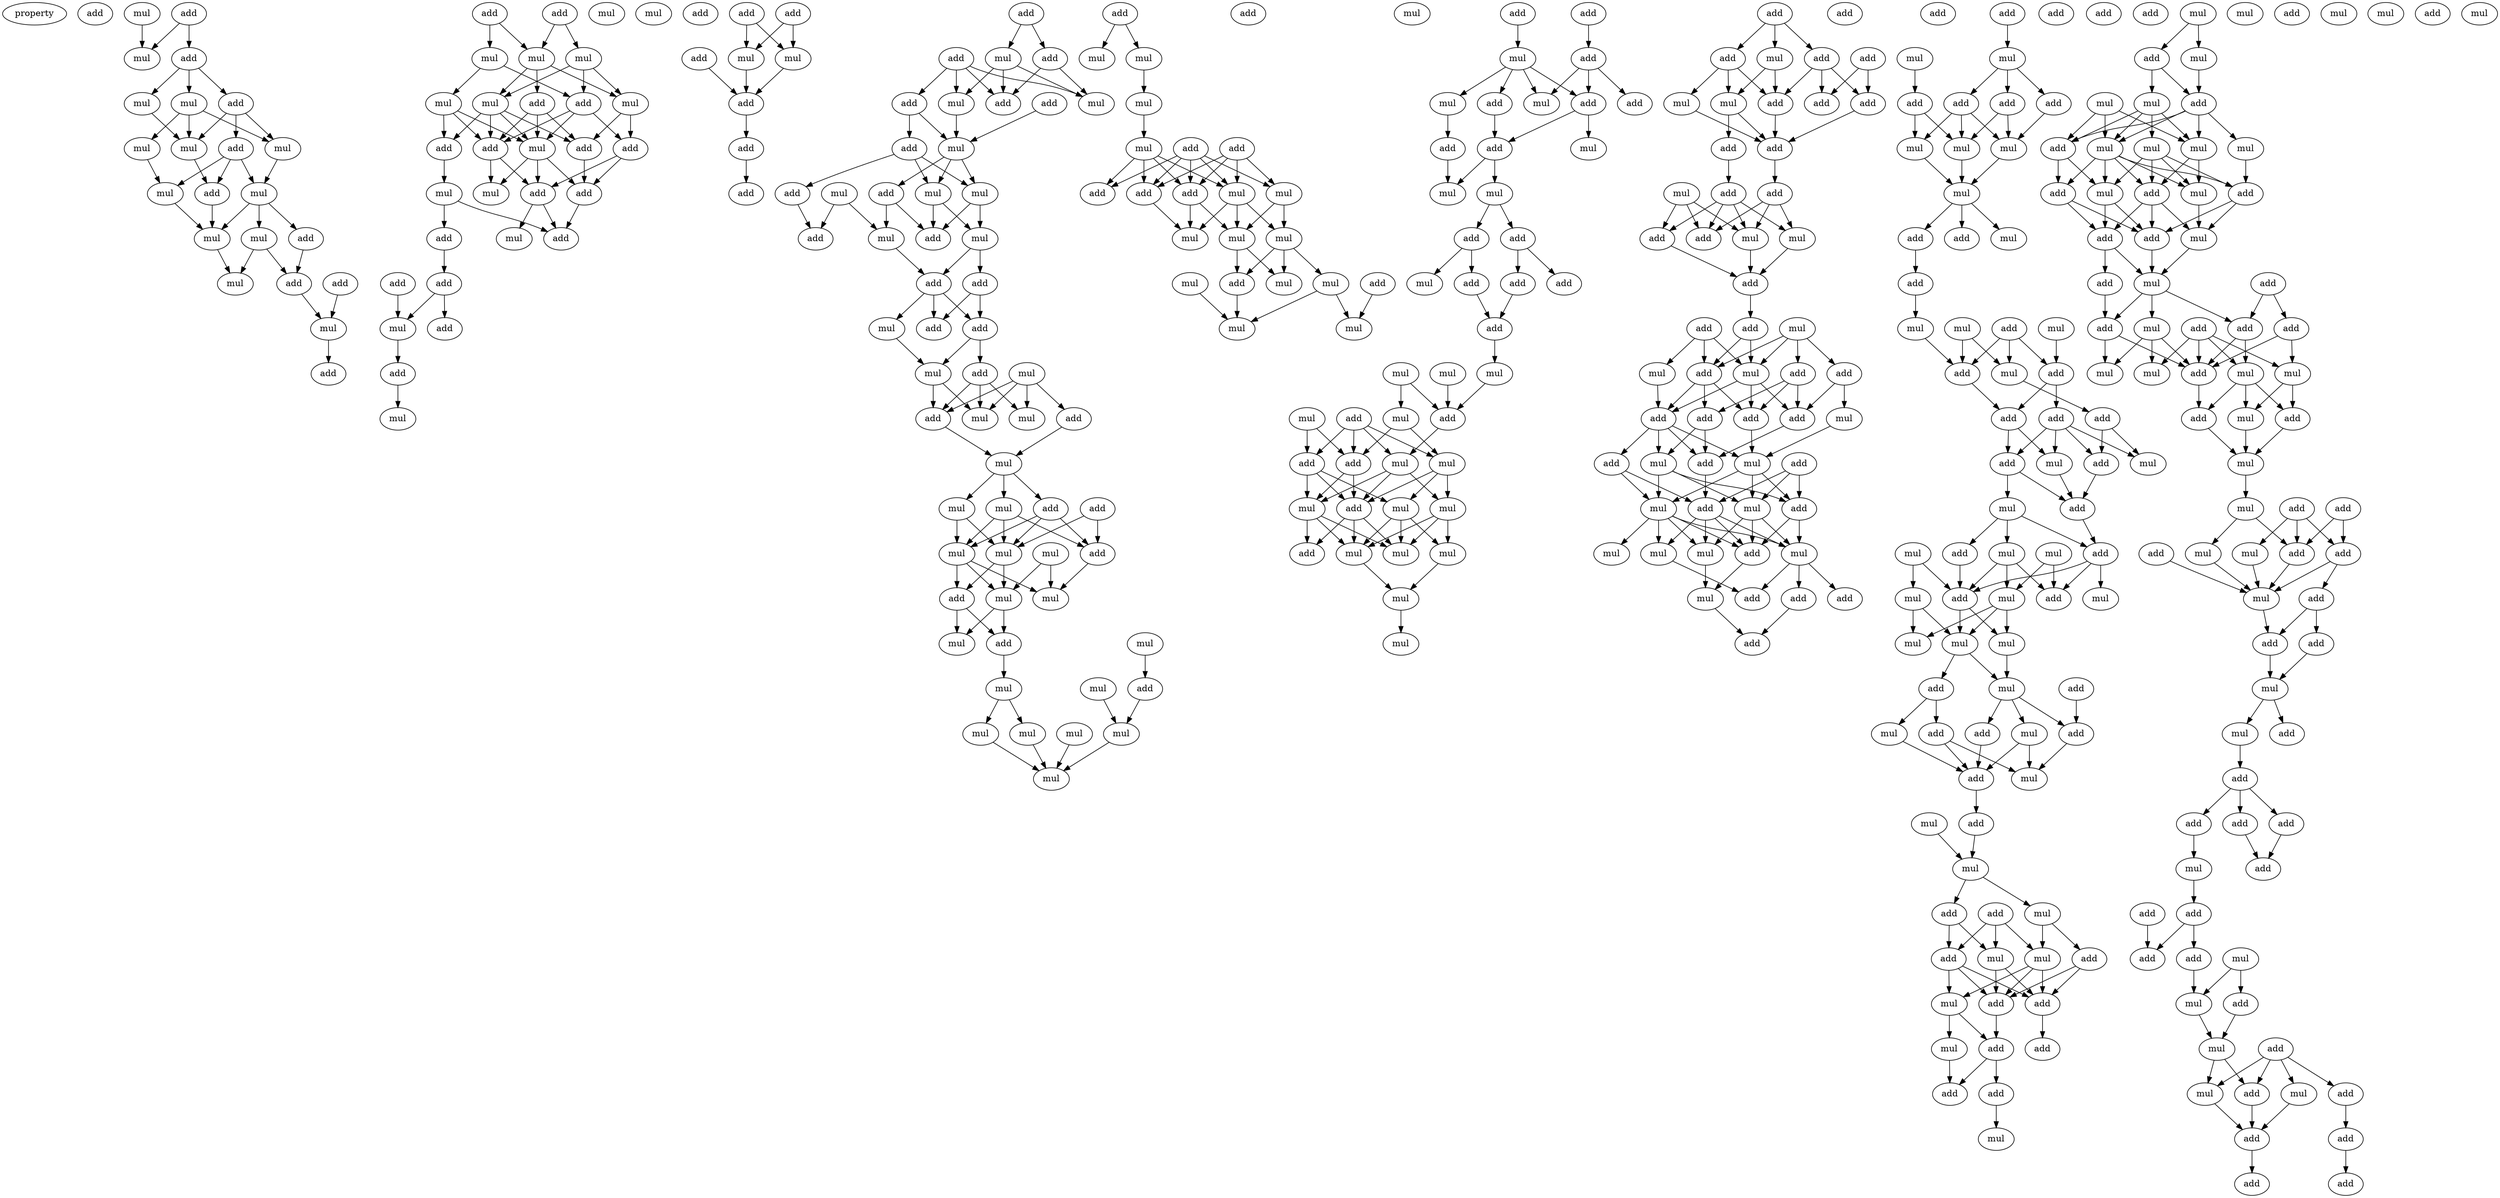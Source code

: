 digraph {
    node [fontcolor=black]
    property [mul=2,lf=1.9]
    0 [ label = add ];
    1 [ label = add ];
    2 [ label = mul ];
    3 [ label = mul ];
    4 [ label = add ];
    5 [ label = add ];
    6 [ label = mul ];
    7 [ label = mul ];
    8 [ label = add ];
    9 [ label = mul ];
    10 [ label = mul ];
    11 [ label = mul ];
    12 [ label = mul ];
    13 [ label = mul ];
    14 [ label = add ];
    15 [ label = mul ];
    16 [ label = mul ];
    17 [ label = add ];
    18 [ label = add ];
    19 [ label = add ];
    20 [ label = mul ];
    21 [ label = mul ];
    22 [ label = add ];
    23 [ label = add ];
    24 [ label = add ];
    25 [ label = mul ];
    26 [ label = mul ];
    27 [ label = mul ];
    28 [ label = mul ];
    29 [ label = mul ];
    30 [ label = mul ];
    31 [ label = add ];
    32 [ label = mul ];
    33 [ label = add ];
    34 [ label = add ];
    35 [ label = add ];
    36 [ label = add ];
    37 [ label = add ];
    38 [ label = mul ];
    39 [ label = add ];
    40 [ label = mul ];
    41 [ label = add ];
    42 [ label = mul ];
    43 [ label = add ];
    44 [ label = mul ];
    45 [ label = add ];
    46 [ label = add ];
    47 [ label = mul ];
    48 [ label = add ];
    49 [ label = mul ];
    50 [ label = add ];
    51 [ label = add ];
    52 [ label = add ];
    53 [ label = mul ];
    54 [ label = add ];
    55 [ label = add ];
    56 [ label = add ];
    57 [ label = mul ];
    58 [ label = mul ];
    59 [ label = add ];
    60 [ label = add ];
    61 [ label = add ];
    62 [ label = mul ];
    63 [ label = add ];
    64 [ label = add ];
    65 [ label = add ];
    66 [ label = add ];
    67 [ label = add ];
    68 [ label = add ];
    69 [ label = mul ];
    70 [ label = mul ];
    71 [ label = mul ];
    72 [ label = add ];
    73 [ label = mul ];
    74 [ label = mul ];
    75 [ label = add ];
    76 [ label = mul ];
    77 [ label = add ];
    78 [ label = mul ];
    79 [ label = mul ];
    80 [ label = add ];
    81 [ label = add ];
    82 [ label = add ];
    83 [ label = add ];
    84 [ label = add ];
    85 [ label = mul ];
    86 [ label = add ];
    87 [ label = mul ];
    88 [ label = mul ];
    89 [ label = add ];
    90 [ label = add ];
    91 [ label = add ];
    92 [ label = mul ];
    93 [ label = mul ];
    94 [ label = mul ];
    95 [ label = mul ];
    96 [ label = add ];
    97 [ label = add ];
    98 [ label = mul ];
    99 [ label = mul ];
    100 [ label = mul ];
    101 [ label = mul ];
    102 [ label = add ];
    103 [ label = mul ];
    104 [ label = mul ];
    105 [ label = add ];
    106 [ label = mul ];
    107 [ label = mul ];
    108 [ label = add ];
    109 [ label = add ];
    110 [ label = mul ];
    111 [ label = mul ];
    112 [ label = mul ];
    113 [ label = mul ];
    114 [ label = mul ];
    115 [ label = mul ];
    116 [ label = mul ];
    117 [ label = add ];
    118 [ label = mul ];
    119 [ label = mul ];
    120 [ label = add ];
    121 [ label = mul ];
    122 [ label = add ];
    123 [ label = mul ];
    124 [ label = add ];
    125 [ label = mul ];
    126 [ label = add ];
    127 [ label = mul ];
    128 [ label = add ];
    129 [ label = add ];
    130 [ label = mul ];
    131 [ label = mul ];
    132 [ label = mul ];
    133 [ label = add ];
    134 [ label = add ];
    135 [ label = mul ];
    136 [ label = mul ];
    137 [ label = mul ];
    138 [ label = mul ];
    139 [ label = mul ];
    140 [ label = mul ];
    141 [ label = add ];
    142 [ label = add ];
    143 [ label = mul ];
    144 [ label = add ];
    145 [ label = mul ];
    146 [ label = mul ];
    147 [ label = add ];
    148 [ label = add ];
    149 [ label = add ];
    150 [ label = add ];
    151 [ label = add ];
    152 [ label = mul ];
    153 [ label = mul ];
    154 [ label = mul ];
    155 [ label = add ];
    156 [ label = add ];
    157 [ label = mul ];
    158 [ label = add ];
    159 [ label = add ];
    160 [ label = add ];
    161 [ label = add ];
    162 [ label = mul ];
    163 [ label = mul ];
    164 [ label = mul ];
    165 [ label = add ];
    166 [ label = mul ];
    167 [ label = add ];
    168 [ label = mul ];
    169 [ label = add ];
    170 [ label = mul ];
    171 [ label = add ];
    172 [ label = mul ];
    173 [ label = mul ];
    174 [ label = mul ];
    175 [ label = add ];
    176 [ label = mul ];
    177 [ label = mul ];
    178 [ label = add ];
    179 [ label = mul ];
    180 [ label = mul ];
    181 [ label = mul ];
    182 [ label = mul ];
    183 [ label = add ];
    184 [ label = mul ];
    185 [ label = add ];
    186 [ label = add ];
    187 [ label = add ];
    188 [ label = add ];
    189 [ label = mul ];
    190 [ label = add ];
    191 [ label = mul ];
    192 [ label = add ];
    193 [ label = add ];
    194 [ label = add ];
    195 [ label = add ];
    196 [ label = add ];
    197 [ label = add ];
    198 [ label = mul ];
    199 [ label = mul ];
    200 [ label = mul ];
    201 [ label = add ];
    202 [ label = add ];
    203 [ label = add ];
    204 [ label = add ];
    205 [ label = add ];
    206 [ label = mul ];
    207 [ label = add ];
    208 [ label = mul ];
    209 [ label = add ];
    210 [ label = add ];
    211 [ label = mul ];
    212 [ label = add ];
    213 [ label = add ];
    214 [ label = add ];
    215 [ label = add ];
    216 [ label = mul ];
    217 [ label = mul ];
    218 [ label = add ];
    219 [ label = add ];
    220 [ label = add ];
    221 [ label = mul ];
    222 [ label = mul ];
    223 [ label = mul ];
    224 [ label = add ];
    225 [ label = add ];
    226 [ label = mul ];
    227 [ label = mul ];
    228 [ label = mul ];
    229 [ label = add ];
    230 [ label = mul ];
    231 [ label = add ];
    232 [ label = mul ];
    233 [ label = add ];
    234 [ label = add ];
    235 [ label = add ];
    236 [ label = add ];
    237 [ label = add ];
    238 [ label = mul ];
    239 [ label = mul ];
    240 [ label = add ];
    241 [ label = add ];
    242 [ label = add ];
    243 [ label = add ];
    244 [ label = mul ];
    245 [ label = mul ];
    246 [ label = mul ];
    247 [ label = mul ];
    248 [ label = add ];
    249 [ label = add ];
    250 [ label = mul ];
    251 [ label = add ];
    252 [ label = mul ];
    253 [ label = add ];
    254 [ label = mul ];
    255 [ label = mul ];
    256 [ label = add ];
    257 [ label = add ];
    258 [ label = mul ];
    259 [ label = add ];
    260 [ label = add ];
    261 [ label = add ];
    262 [ label = mul ];
    263 [ label = add ];
    264 [ label = mul ];
    265 [ label = add ];
    266 [ label = mul ];
    267 [ label = add ];
    268 [ label = mul ];
    269 [ label = mul ];
    270 [ label = add ];
    271 [ label = mul ];
    272 [ label = add ];
    273 [ label = mul ];
    274 [ label = mul ];
    275 [ label = add ];
    276 [ label = mul ];
    277 [ label = add ];
    278 [ label = mul ];
    279 [ label = mul ];
    280 [ label = mul ];
    281 [ label = add ];
    282 [ label = add ];
    283 [ label = mul ];
    284 [ label = add ];
    285 [ label = add ];
    286 [ label = add ];
    287 [ label = mul ];
    288 [ label = mul ];
    289 [ label = add ];
    290 [ label = mul ];
    291 [ label = add ];
    292 [ label = add ];
    293 [ label = mul ];
    294 [ label = add ];
    295 [ label = mul ];
    296 [ label = add ];
    297 [ label = mul ];
    298 [ label = add ];
    299 [ label = add ];
    300 [ label = mul ];
    301 [ label = add ];
    302 [ label = mul ];
    303 [ label = mul ];
    304 [ label = add ];
    305 [ label = add ];
    306 [ label = add ];
    307 [ label = add ];
    308 [ label = add ];
    309 [ label = mul ];
    310 [ label = add ];
    311 [ label = add ];
    312 [ label = mul ];
    313 [ label = mul ];
    314 [ label = mul ];
    315 [ label = mul ];
    316 [ label = add ];
    317 [ label = mul ];
    318 [ label = add ];
    319 [ label = mul ];
    320 [ label = add ];
    321 [ label = mul ];
    322 [ label = mul ];
    323 [ label = mul ];
    324 [ label = add ];
    325 [ label = mul ];
    326 [ label = mul ];
    327 [ label = mul ];
    328 [ label = add ];
    329 [ label = add ];
    330 [ label = mul ];
    331 [ label = add ];
    332 [ label = mul ];
    333 [ label = add ];
    334 [ label = add ];
    335 [ label = add ];
    336 [ label = add ];
    337 [ label = mul ];
    338 [ label = add ];
    339 [ label = add ];
    340 [ label = mul ];
    341 [ label = add ];
    342 [ label = add ];
    343 [ label = mul ];
    344 [ label = mul ];
    345 [ label = mul ];
    346 [ label = add ];
    347 [ label = mul ];
    348 [ label = add ];
    349 [ label = add ];
    350 [ label = mul ];
    351 [ label = mul ];
    352 [ label = add ];
    353 [ label = add ];
    354 [ label = mul ];
    355 [ label = mul ];
    356 [ label = add ];
    357 [ label = add ];
    358 [ label = mul ];
    359 [ label = mul ];
    360 [ label = add ];
    361 [ label = mul ];
    362 [ label = add ];
    363 [ label = add ];
    364 [ label = add ];
    365 [ label = mul ];
    366 [ label = mul ];
    367 [ label = add ];
    368 [ label = add ];
    369 [ label = add ];
    370 [ label = add ];
    371 [ label = add ];
    372 [ label = add ];
    373 [ label = mul ];
    374 [ label = add ];
    375 [ label = add ];
    376 [ label = add ];
    377 [ label = mul ];
    378 [ label = add ];
    379 [ label = mul ];
    380 [ label = add ];
    381 [ label = add ];
    382 [ label = mul ];
    383 [ label = add ];
    384 [ label = mul ];
    385 [ label = mul ];
    386 [ label = add ];
    387 [ label = add ];
    388 [ label = add ];
    389 [ label = add ];
    390 [ label = add ];
    391 [ label = add ];
    392 [ label = mul ];
    1 -> 3 [ name = 0 ];
    1 -> 4 [ name = 1 ];
    2 -> 3 [ name = 2 ];
    4 -> 5 [ name = 3 ];
    4 -> 6 [ name = 4 ];
    4 -> 7 [ name = 5 ];
    5 -> 8 [ name = 6 ];
    5 -> 10 [ name = 7 ];
    5 -> 11 [ name = 8 ];
    6 -> 10 [ name = 9 ];
    7 -> 9 [ name = 10 ];
    7 -> 10 [ name = 11 ];
    7 -> 11 [ name = 12 ];
    8 -> 12 [ name = 13 ];
    8 -> 13 [ name = 14 ];
    8 -> 14 [ name = 15 ];
    9 -> 12 [ name = 16 ];
    10 -> 14 [ name = 17 ];
    11 -> 13 [ name = 18 ];
    12 -> 15 [ name = 19 ];
    13 -> 15 [ name = 20 ];
    13 -> 16 [ name = 21 ];
    13 -> 17 [ name = 22 ];
    14 -> 15 [ name = 23 ];
    15 -> 20 [ name = 24 ];
    16 -> 19 [ name = 25 ];
    16 -> 20 [ name = 26 ];
    17 -> 19 [ name = 27 ];
    18 -> 21 [ name = 28 ];
    19 -> 21 [ name = 29 ];
    21 -> 23 [ name = 30 ];
    22 -> 26 [ name = 31 ];
    22 -> 27 [ name = 32 ];
    24 -> 27 [ name = 33 ];
    24 -> 28 [ name = 34 ];
    26 -> 30 [ name = 35 ];
    26 -> 31 [ name = 36 ];
    27 -> 29 [ name = 37 ];
    27 -> 32 [ name = 38 ];
    27 -> 33 [ name = 39 ];
    28 -> 29 [ name = 40 ];
    28 -> 31 [ name = 41 ];
    28 -> 32 [ name = 42 ];
    29 -> 34 [ name = 43 ];
    29 -> 35 [ name = 44 ];
    29 -> 37 [ name = 45 ];
    29 -> 38 [ name = 46 ];
    30 -> 34 [ name = 47 ];
    30 -> 35 [ name = 48 ];
    30 -> 38 [ name = 49 ];
    31 -> 35 [ name = 50 ];
    31 -> 36 [ name = 51 ];
    31 -> 38 [ name = 52 ];
    32 -> 36 [ name = 53 ];
    32 -> 37 [ name = 54 ];
    33 -> 35 [ name = 55 ];
    33 -> 37 [ name = 56 ];
    33 -> 38 [ name = 57 ];
    34 -> 40 [ name = 58 ];
    35 -> 39 [ name = 59 ];
    35 -> 42 [ name = 60 ];
    36 -> 39 [ name = 61 ];
    36 -> 41 [ name = 62 ];
    37 -> 41 [ name = 63 ];
    38 -> 39 [ name = 64 ];
    38 -> 41 [ name = 65 ];
    38 -> 42 [ name = 66 ];
    39 -> 43 [ name = 67 ];
    39 -> 44 [ name = 68 ];
    40 -> 43 [ name = 69 ];
    40 -> 45 [ name = 70 ];
    41 -> 43 [ name = 71 ];
    45 -> 46 [ name = 72 ];
    46 -> 49 [ name = 73 ];
    46 -> 50 [ name = 74 ];
    48 -> 49 [ name = 75 ];
    49 -> 52 [ name = 76 ];
    52 -> 53 [ name = 77 ];
    54 -> 57 [ name = 78 ];
    54 -> 58 [ name = 79 ];
    55 -> 57 [ name = 80 ];
    55 -> 58 [ name = 81 ];
    56 -> 59 [ name = 82 ];
    57 -> 59 [ name = 83 ];
    58 -> 59 [ name = 84 ];
    59 -> 60 [ name = 85 ];
    60 -> 63 [ name = 86 ];
    61 -> 62 [ name = 87 ];
    61 -> 64 [ name = 88 ];
    62 -> 68 [ name = 89 ];
    62 -> 69 [ name = 90 ];
    62 -> 70 [ name = 91 ];
    64 -> 68 [ name = 92 ];
    64 -> 69 [ name = 93 ];
    65 -> 67 [ name = 94 ];
    65 -> 68 [ name = 95 ];
    65 -> 69 [ name = 96 ];
    65 -> 70 [ name = 97 ];
    66 -> 71 [ name = 98 ];
    67 -> 71 [ name = 99 ];
    67 -> 72 [ name = 100 ];
    70 -> 71 [ name = 101 ];
    71 -> 73 [ name = 102 ];
    71 -> 74 [ name = 103 ];
    71 -> 75 [ name = 104 ];
    72 -> 73 [ name = 105 ];
    72 -> 74 [ name = 106 ];
    72 -> 77 [ name = 107 ];
    73 -> 78 [ name = 108 ];
    73 -> 81 [ name = 109 ];
    74 -> 78 [ name = 110 ];
    74 -> 81 [ name = 111 ];
    75 -> 79 [ name = 112 ];
    75 -> 81 [ name = 113 ];
    76 -> 79 [ name = 114 ];
    76 -> 80 [ name = 115 ];
    77 -> 80 [ name = 116 ];
    78 -> 82 [ name = 117 ];
    78 -> 83 [ name = 118 ];
    79 -> 82 [ name = 119 ];
    82 -> 84 [ name = 120 ];
    82 -> 85 [ name = 121 ];
    82 -> 86 [ name = 122 ];
    83 -> 84 [ name = 123 ];
    83 -> 86 [ name = 124 ];
    85 -> 87 [ name = 125 ];
    86 -> 87 [ name = 126 ];
    86 -> 89 [ name = 127 ];
    87 -> 91 [ name = 128 ];
    87 -> 93 [ name = 129 ];
    88 -> 90 [ name = 130 ];
    88 -> 91 [ name = 131 ];
    88 -> 92 [ name = 132 ];
    88 -> 93 [ name = 133 ];
    89 -> 91 [ name = 134 ];
    89 -> 92 [ name = 135 ];
    89 -> 93 [ name = 136 ];
    90 -> 94 [ name = 137 ];
    91 -> 94 [ name = 138 ];
    94 -> 95 [ name = 139 ];
    94 -> 97 [ name = 140 ];
    94 -> 98 [ name = 141 ];
    95 -> 99 [ name = 142 ];
    95 -> 100 [ name = 143 ];
    96 -> 99 [ name = 144 ];
    96 -> 102 [ name = 145 ];
    97 -> 99 [ name = 146 ];
    97 -> 100 [ name = 147 ];
    97 -> 102 [ name = 148 ];
    98 -> 99 [ name = 149 ];
    98 -> 100 [ name = 150 ];
    98 -> 102 [ name = 151 ];
    99 -> 104 [ name = 152 ];
    99 -> 105 [ name = 153 ];
    100 -> 103 [ name = 154 ];
    100 -> 104 [ name = 155 ];
    100 -> 105 [ name = 156 ];
    101 -> 103 [ name = 157 ];
    101 -> 104 [ name = 158 ];
    102 -> 103 [ name = 159 ];
    104 -> 106 [ name = 160 ];
    104 -> 108 [ name = 161 ];
    105 -> 106 [ name = 162 ];
    105 -> 108 [ name = 163 ];
    107 -> 109 [ name = 164 ];
    108 -> 110 [ name = 165 ];
    109 -> 115 [ name = 166 ];
    110 -> 112 [ name = 167 ];
    110 -> 114 [ name = 168 ];
    111 -> 115 [ name = 169 ];
    112 -> 116 [ name = 170 ];
    113 -> 116 [ name = 171 ];
    114 -> 116 [ name = 172 ];
    115 -> 116 [ name = 173 ];
    117 -> 118 [ name = 174 ];
    117 -> 119 [ name = 175 ];
    119 -> 121 [ name = 176 ];
    121 -> 123 [ name = 177 ];
    122 -> 125 [ name = 178 ];
    122 -> 126 [ name = 179 ];
    122 -> 127 [ name = 180 ];
    122 -> 129 [ name = 181 ];
    123 -> 126 [ name = 182 ];
    123 -> 127 [ name = 183 ];
    123 -> 128 [ name = 184 ];
    123 -> 129 [ name = 185 ];
    124 -> 125 [ name = 186 ];
    124 -> 126 [ name = 187 ];
    124 -> 127 [ name = 188 ];
    124 -> 128 [ name = 189 ];
    124 -> 129 [ name = 190 ];
    125 -> 130 [ name = 191 ];
    125 -> 131 [ name = 192 ];
    126 -> 131 [ name = 193 ];
    126 -> 132 [ name = 194 ];
    127 -> 130 [ name = 195 ];
    127 -> 131 [ name = 196 ];
    127 -> 132 [ name = 197 ];
    129 -> 132 [ name = 198 ];
    130 -> 134 [ name = 199 ];
    130 -> 135 [ name = 200 ];
    130 -> 137 [ name = 201 ];
    131 -> 134 [ name = 202 ];
    131 -> 135 [ name = 203 ];
    133 -> 138 [ name = 204 ];
    134 -> 139 [ name = 205 ];
    136 -> 139 [ name = 206 ];
    137 -> 138 [ name = 207 ];
    137 -> 139 [ name = 208 ];
    141 -> 144 [ name = 209 ];
    142 -> 143 [ name = 210 ];
    143 -> 145 [ name = 211 ];
    143 -> 146 [ name = 212 ];
    143 -> 148 [ name = 213 ];
    143 -> 149 [ name = 214 ];
    144 -> 145 [ name = 215 ];
    144 -> 147 [ name = 216 ];
    144 -> 149 [ name = 217 ];
    146 -> 151 [ name = 218 ];
    148 -> 150 [ name = 219 ];
    149 -> 150 [ name = 220 ];
    149 -> 152 [ name = 221 ];
    150 -> 153 [ name = 222 ];
    150 -> 154 [ name = 223 ];
    151 -> 153 [ name = 224 ];
    154 -> 155 [ name = 225 ];
    154 -> 156 [ name = 226 ];
    155 -> 157 [ name = 227 ];
    155 -> 160 [ name = 228 ];
    156 -> 158 [ name = 229 ];
    156 -> 159 [ name = 230 ];
    158 -> 161 [ name = 231 ];
    160 -> 161 [ name = 232 ];
    161 -> 164 [ name = 233 ];
    162 -> 165 [ name = 234 ];
    163 -> 165 [ name = 235 ];
    163 -> 166 [ name = 236 ];
    164 -> 165 [ name = 237 ];
    165 -> 172 [ name = 238 ];
    166 -> 170 [ name = 239 ];
    166 -> 171 [ name = 240 ];
    167 -> 169 [ name = 241 ];
    167 -> 170 [ name = 242 ];
    167 -> 171 [ name = 243 ];
    167 -> 172 [ name = 244 ];
    168 -> 169 [ name = 245 ];
    168 -> 171 [ name = 246 ];
    169 -> 173 [ name = 247 ];
    169 -> 175 [ name = 248 ];
    169 -> 176 [ name = 249 ];
    170 -> 174 [ name = 250 ];
    170 -> 175 [ name = 251 ];
    170 -> 176 [ name = 252 ];
    171 -> 173 [ name = 253 ];
    171 -> 175 [ name = 254 ];
    172 -> 173 [ name = 255 ];
    172 -> 174 [ name = 256 ];
    172 -> 175 [ name = 257 ];
    173 -> 177 [ name = 258 ];
    173 -> 178 [ name = 259 ];
    173 -> 180 [ name = 260 ];
    174 -> 177 [ name = 261 ];
    174 -> 179 [ name = 262 ];
    174 -> 180 [ name = 263 ];
    175 -> 177 [ name = 264 ];
    175 -> 178 [ name = 265 ];
    175 -> 180 [ name = 266 ];
    176 -> 177 [ name = 267 ];
    176 -> 179 [ name = 268 ];
    176 -> 180 [ name = 269 ];
    177 -> 181 [ name = 270 ];
    179 -> 181 [ name = 271 ];
    181 -> 182 [ name = 272 ];
    183 -> 184 [ name = 273 ];
    183 -> 185 [ name = 274 ];
    183 -> 186 [ name = 275 ];
    184 -> 188 [ name = 276 ];
    184 -> 189 [ name = 277 ];
    185 -> 188 [ name = 278 ];
    185 -> 190 [ name = 279 ];
    185 -> 192 [ name = 280 ];
    186 -> 188 [ name = 281 ];
    186 -> 189 [ name = 282 ];
    186 -> 191 [ name = 283 ];
    187 -> 190 [ name = 284 ];
    187 -> 192 [ name = 285 ];
    188 -> 193 [ name = 286 ];
    189 -> 193 [ name = 287 ];
    189 -> 194 [ name = 288 ];
    191 -> 193 [ name = 289 ];
    192 -> 193 [ name = 290 ];
    193 -> 196 [ name = 291 ];
    194 -> 195 [ name = 292 ];
    195 -> 199 [ name = 293 ];
    195 -> 200 [ name = 294 ];
    195 -> 201 [ name = 295 ];
    195 -> 202 [ name = 296 ];
    196 -> 199 [ name = 297 ];
    196 -> 200 [ name = 298 ];
    196 -> 202 [ name = 299 ];
    198 -> 200 [ name = 300 ];
    198 -> 201 [ name = 301 ];
    198 -> 202 [ name = 302 ];
    199 -> 203 [ name = 303 ];
    200 -> 203 [ name = 304 ];
    201 -> 203 [ name = 305 ];
    203 -> 204 [ name = 306 ];
    204 -> 207 [ name = 307 ];
    204 -> 211 [ name = 308 ];
    205 -> 207 [ name = 309 ];
    205 -> 208 [ name = 310 ];
    205 -> 211 [ name = 311 ];
    206 -> 207 [ name = 312 ];
    206 -> 209 [ name = 313 ];
    206 -> 210 [ name = 314 ];
    206 -> 211 [ name = 315 ];
    207 -> 212 [ name = 316 ];
    207 -> 213 [ name = 317 ];
    207 -> 215 [ name = 318 ];
    208 -> 212 [ name = 319 ];
    209 -> 214 [ name = 320 ];
    209 -> 216 [ name = 321 ];
    210 -> 213 [ name = 322 ];
    210 -> 214 [ name = 323 ];
    210 -> 215 [ name = 324 ];
    211 -> 212 [ name = 325 ];
    211 -> 213 [ name = 326 ];
    211 -> 214 [ name = 327 ];
    212 -> 217 [ name = 328 ];
    212 -> 218 [ name = 329 ];
    212 -> 220 [ name = 330 ];
    212 -> 221 [ name = 331 ];
    213 -> 221 [ name = 332 ];
    214 -> 220 [ name = 333 ];
    215 -> 217 [ name = 334 ];
    215 -> 220 [ name = 335 ];
    216 -> 221 [ name = 336 ];
    217 -> 222 [ name = 337 ];
    217 -> 223 [ name = 338 ];
    217 -> 225 [ name = 339 ];
    218 -> 223 [ name = 340 ];
    218 -> 224 [ name = 341 ];
    219 -> 222 [ name = 342 ];
    219 -> 224 [ name = 343 ];
    219 -> 225 [ name = 344 ];
    220 -> 224 [ name = 345 ];
    221 -> 222 [ name = 346 ];
    221 -> 223 [ name = 347 ];
    221 -> 225 [ name = 348 ];
    222 -> 226 [ name = 349 ];
    222 -> 227 [ name = 350 ];
    222 -> 229 [ name = 351 ];
    223 -> 226 [ name = 352 ];
    223 -> 227 [ name = 353 ];
    223 -> 228 [ name = 354 ];
    223 -> 229 [ name = 355 ];
    223 -> 230 [ name = 356 ];
    224 -> 226 [ name = 357 ];
    224 -> 227 [ name = 358 ];
    224 -> 229 [ name = 359 ];
    224 -> 230 [ name = 360 ];
    225 -> 226 [ name = 361 ];
    225 -> 229 [ name = 362 ];
    226 -> 231 [ name = 363 ];
    226 -> 233 [ name = 364 ];
    226 -> 234 [ name = 365 ];
    227 -> 232 [ name = 366 ];
    229 -> 232 [ name = 367 ];
    230 -> 234 [ name = 368 ];
    231 -> 235 [ name = 369 ];
    232 -> 235 [ name = 370 ];
    237 -> 238 [ name = 371 ];
    238 -> 240 [ name = 372 ];
    238 -> 242 [ name = 373 ];
    238 -> 243 [ name = 374 ];
    239 -> 241 [ name = 375 ];
    240 -> 245 [ name = 376 ];
    241 -> 244 [ name = 377 ];
    241 -> 246 [ name = 378 ];
    242 -> 244 [ name = 379 ];
    242 -> 245 [ name = 380 ];
    242 -> 246 [ name = 381 ];
    243 -> 245 [ name = 382 ];
    243 -> 246 [ name = 383 ];
    244 -> 247 [ name = 384 ];
    245 -> 247 [ name = 385 ];
    246 -> 247 [ name = 386 ];
    247 -> 248 [ name = 387 ];
    247 -> 249 [ name = 388 ];
    247 -> 250 [ name = 389 ];
    248 -> 251 [ name = 390 ];
    251 -> 252 [ name = 391 ];
    252 -> 257 [ name = 392 ];
    253 -> 256 [ name = 393 ];
    253 -> 257 [ name = 394 ];
    253 -> 258 [ name = 395 ];
    254 -> 257 [ name = 396 ];
    254 -> 258 [ name = 397 ];
    255 -> 256 [ name = 398 ];
    256 -> 260 [ name = 399 ];
    256 -> 261 [ name = 400 ];
    257 -> 261 [ name = 401 ];
    258 -> 259 [ name = 402 ];
    259 -> 263 [ name = 403 ];
    259 -> 264 [ name = 404 ];
    260 -> 262 [ name = 405 ];
    260 -> 263 [ name = 406 ];
    260 -> 264 [ name = 407 ];
    260 -> 265 [ name = 408 ];
    261 -> 262 [ name = 409 ];
    261 -> 265 [ name = 410 ];
    262 -> 267 [ name = 411 ];
    263 -> 267 [ name = 412 ];
    265 -> 266 [ name = 413 ];
    265 -> 267 [ name = 414 ];
    266 -> 268 [ name = 415 ];
    266 -> 270 [ name = 416 ];
    266 -> 272 [ name = 417 ];
    267 -> 270 [ name = 418 ];
    268 -> 274 [ name = 419 ];
    268 -> 275 [ name = 420 ];
    268 -> 277 [ name = 421 ];
    269 -> 273 [ name = 422 ];
    269 -> 277 [ name = 423 ];
    270 -> 275 [ name = 424 ];
    270 -> 276 [ name = 425 ];
    270 -> 277 [ name = 426 ];
    271 -> 274 [ name = 427 ];
    271 -> 275 [ name = 428 ];
    272 -> 277 [ name = 429 ];
    273 -> 279 [ name = 430 ];
    273 -> 280 [ name = 431 ];
    274 -> 278 [ name = 432 ];
    274 -> 279 [ name = 433 ];
    274 -> 280 [ name = 434 ];
    277 -> 278 [ name = 435 ];
    277 -> 280 [ name = 436 ];
    278 -> 283 [ name = 437 ];
    280 -> 282 [ name = 438 ];
    280 -> 283 [ name = 439 ];
    281 -> 286 [ name = 440 ];
    282 -> 284 [ name = 441 ];
    282 -> 288 [ name = 442 ];
    283 -> 285 [ name = 443 ];
    283 -> 286 [ name = 444 ];
    283 -> 287 [ name = 445 ];
    284 -> 289 [ name = 446 ];
    284 -> 290 [ name = 447 ];
    285 -> 289 [ name = 448 ];
    286 -> 290 [ name = 449 ];
    287 -> 289 [ name = 450 ];
    287 -> 290 [ name = 451 ];
    288 -> 289 [ name = 452 ];
    289 -> 294 [ name = 453 ];
    293 -> 295 [ name = 454 ];
    294 -> 295 [ name = 455 ];
    295 -> 297 [ name = 456 ];
    295 -> 298 [ name = 457 ];
    296 -> 299 [ name = 458 ];
    296 -> 300 [ name = 459 ];
    296 -> 302 [ name = 460 ];
    297 -> 300 [ name = 461 ];
    297 -> 301 [ name = 462 ];
    298 -> 299 [ name = 463 ];
    298 -> 302 [ name = 464 ];
    299 -> 303 [ name = 465 ];
    299 -> 304 [ name = 466 ];
    299 -> 305 [ name = 467 ];
    300 -> 303 [ name = 468 ];
    300 -> 304 [ name = 469 ];
    300 -> 305 [ name = 470 ];
    301 -> 304 [ name = 471 ];
    301 -> 305 [ name = 472 ];
    302 -> 304 [ name = 473 ];
    302 -> 305 [ name = 474 ];
    303 -> 306 [ name = 475 ];
    303 -> 309 [ name = 476 ];
    304 -> 307 [ name = 477 ];
    305 -> 306 [ name = 478 ];
    306 -> 310 [ name = 479 ];
    306 -> 311 [ name = 480 ];
    309 -> 311 [ name = 481 ];
    310 -> 312 [ name = 482 ];
    313 -> 315 [ name = 483 ];
    313 -> 318 [ name = 484 ];
    315 -> 320 [ name = 485 ];
    318 -> 319 [ name = 486 ];
    318 -> 320 [ name = 487 ];
    319 -> 322 [ name = 488 ];
    319 -> 323 [ name = 489 ];
    319 -> 324 [ name = 490 ];
    319 -> 325 [ name = 491 ];
    320 -> 322 [ name = 492 ];
    320 -> 323 [ name = 493 ];
    320 -> 324 [ name = 494 ];
    320 -> 326 [ name = 495 ];
    321 -> 322 [ name = 496 ];
    321 -> 323 [ name = 497 ];
    321 -> 324 [ name = 498 ];
    322 -> 327 [ name = 499 ];
    322 -> 328 [ name = 500 ];
    322 -> 329 [ name = 501 ];
    322 -> 330 [ name = 502 ];
    322 -> 331 [ name = 503 ];
    323 -> 329 [ name = 504 ];
    323 -> 330 [ name = 505 ];
    324 -> 327 [ name = 506 ];
    324 -> 331 [ name = 507 ];
    325 -> 327 [ name = 508 ];
    325 -> 328 [ name = 509 ];
    325 -> 329 [ name = 510 ];
    325 -> 330 [ name = 511 ];
    326 -> 328 [ name = 512 ];
    327 -> 333 [ name = 513 ];
    327 -> 334 [ name = 514 ];
    328 -> 332 [ name = 515 ];
    328 -> 334 [ name = 516 ];
    329 -> 332 [ name = 517 ];
    329 -> 333 [ name = 518 ];
    329 -> 334 [ name = 519 ];
    330 -> 332 [ name = 520 ];
    331 -> 333 [ name = 521 ];
    331 -> 334 [ name = 522 ];
    332 -> 337 [ name = 523 ];
    333 -> 336 [ name = 524 ];
    333 -> 337 [ name = 525 ];
    334 -> 337 [ name = 526 ];
    335 -> 338 [ name = 527 ];
    335 -> 339 [ name = 528 ];
    336 -> 341 [ name = 529 ];
    337 -> 339 [ name = 530 ];
    337 -> 340 [ name = 531 ];
    337 -> 341 [ name = 532 ];
    338 -> 345 [ name = 533 ];
    338 -> 346 [ name = 534 ];
    339 -> 346 [ name = 535 ];
    339 -> 347 [ name = 536 ];
    340 -> 343 [ name = 537 ];
    340 -> 344 [ name = 538 ];
    340 -> 346 [ name = 539 ];
    341 -> 343 [ name = 540 ];
    341 -> 346 [ name = 541 ];
    342 -> 344 [ name = 542 ];
    342 -> 345 [ name = 543 ];
    342 -> 346 [ name = 544 ];
    342 -> 347 [ name = 545 ];
    345 -> 349 [ name = 546 ];
    345 -> 350 [ name = 547 ];
    346 -> 348 [ name = 548 ];
    347 -> 348 [ name = 549 ];
    347 -> 349 [ name = 550 ];
    347 -> 350 [ name = 551 ];
    348 -> 351 [ name = 552 ];
    349 -> 351 [ name = 553 ];
    350 -> 351 [ name = 554 ];
    351 -> 355 [ name = 555 ];
    352 -> 356 [ name = 556 ];
    352 -> 360 [ name = 557 ];
    353 -> 356 [ name = 558 ];
    353 -> 358 [ name = 559 ];
    353 -> 360 [ name = 560 ];
    355 -> 356 [ name = 561 ];
    355 -> 359 [ name = 562 ];
    356 -> 361 [ name = 563 ];
    357 -> 361 [ name = 564 ];
    358 -> 361 [ name = 565 ];
    359 -> 361 [ name = 566 ];
    360 -> 361 [ name = 567 ];
    360 -> 362 [ name = 568 ];
    361 -> 363 [ name = 569 ];
    362 -> 363 [ name = 570 ];
    362 -> 364 [ name = 571 ];
    363 -> 365 [ name = 572 ];
    364 -> 365 [ name = 573 ];
    365 -> 366 [ name = 574 ];
    365 -> 367 [ name = 575 ];
    366 -> 368 [ name = 576 ];
    368 -> 369 [ name = 577 ];
    368 -> 370 [ name = 578 ];
    368 -> 371 [ name = 579 ];
    369 -> 373 [ name = 580 ];
    370 -> 372 [ name = 581 ];
    371 -> 372 [ name = 582 ];
    373 -> 375 [ name = 583 ];
    374 -> 376 [ name = 584 ];
    375 -> 376 [ name = 585 ];
    375 -> 378 [ name = 586 ];
    377 -> 379 [ name = 587 ];
    377 -> 380 [ name = 588 ];
    378 -> 379 [ name = 589 ];
    379 -> 382 [ name = 590 ];
    380 -> 382 [ name = 591 ];
    381 -> 383 [ name = 592 ];
    381 -> 384 [ name = 593 ];
    381 -> 385 [ name = 594 ];
    381 -> 386 [ name = 595 ];
    382 -> 383 [ name = 596 ];
    382 -> 385 [ name = 597 ];
    383 -> 388 [ name = 598 ];
    384 -> 388 [ name = 599 ];
    385 -> 388 [ name = 600 ];
    386 -> 387 [ name = 601 ];
    387 -> 389 [ name = 602 ];
    388 -> 390 [ name = 603 ];
}
